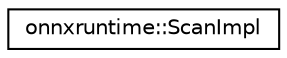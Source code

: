 digraph "Graphical Class Hierarchy"
{
  edge [fontname="Helvetica",fontsize="10",labelfontname="Helvetica",labelfontsize="10"];
  node [fontname="Helvetica",fontsize="10",shape=record];
  rankdir="LR";
  Node0 [label="onnxruntime::ScanImpl",height=0.2,width=0.4,color="black", fillcolor="white", style="filled",URL="$classonnxruntime_1_1ScanImpl.html"];
}
